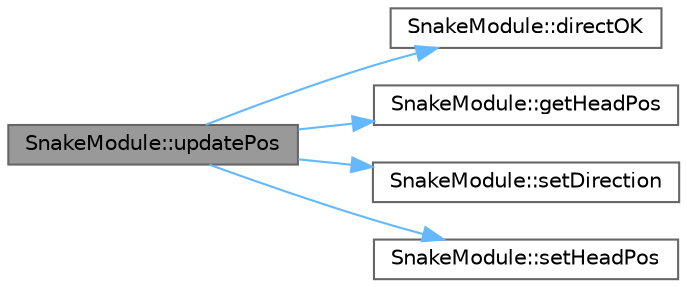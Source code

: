 digraph "SnakeModule::updatePos"
{
 // LATEX_PDF_SIZE
  bgcolor="transparent";
  edge [fontname=Helvetica,fontsize=10,labelfontname=Helvetica,labelfontsize=10];
  node [fontname=Helvetica,fontsize=10,shape=box,height=0.2,width=0.4];
  rankdir="LR";
  Node1 [label="SnakeModule::updatePos",height=0.2,width=0.4,color="gray40", fillcolor="grey60", style="filled", fontcolor="black",tooltip=" "];
  Node1 -> Node2 [color="steelblue1",style="solid"];
  Node2 [label="SnakeModule::directOK",height=0.2,width=0.4,color="grey40", fillcolor="white", style="filled",URL="$classSnakeModule.html#a3fd049ed65989809f61c8c20983d03c1",tooltip=" "];
  Node1 -> Node3 [color="steelblue1",style="solid"];
  Node3 [label="SnakeModule::getHeadPos",height=0.2,width=0.4,color="grey40", fillcolor="white", style="filled",URL="$classSnakeModule.html#afc554ee4661fffd68e080574c0c6971e",tooltip=" "];
  Node1 -> Node4 [color="steelblue1",style="solid"];
  Node4 [label="SnakeModule::setDirection",height=0.2,width=0.4,color="grey40", fillcolor="white", style="filled",URL="$classSnakeModule.html#adc4ce5be933f7c964f416ff77aa68cd3",tooltip=" "];
  Node1 -> Node5 [color="steelblue1",style="solid"];
  Node5 [label="SnakeModule::setHeadPos",height=0.2,width=0.4,color="grey40", fillcolor="white", style="filled",URL="$classSnakeModule.html#a52d681f8739eca674322e2cdaa1d8a06",tooltip=" "];
}
